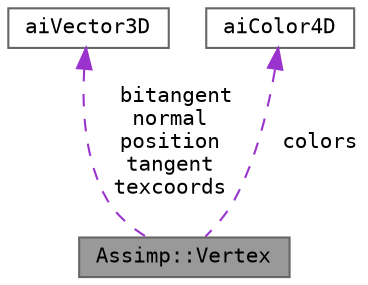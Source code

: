 digraph "Assimp::Vertex"
{
 // LATEX_PDF_SIZE
  bgcolor="transparent";
  edge [fontname=Terminal,fontsize=10,labelfontname=Helvetica,labelfontsize=10];
  node [fontname=Terminal,fontsize=10,shape=box,height=0.2,width=0.4];
  Node1 [label="Assimp::Vertex",height=0.2,width=0.4,color="gray40", fillcolor="grey60", style="filled", fontcolor="black",tooltip=" "];
  Node2 -> Node1 [dir="back",color="darkorchid3",style="dashed",label=" bitangent\nnormal\nposition\ntangent\ntexcoords" ];
  Node2 [label="aiVector3D",height=0.2,width=0.4,color="gray40", fillcolor="white", style="filled",URL="$structai_vector3_d.html",tooltip=" "];
  Node3 -> Node1 [dir="back",color="darkorchid3",style="dashed",label=" colors" ];
  Node3 [label="aiColor4D",height=0.2,width=0.4,color="gray40", fillcolor="white", style="filled",URL="$structai_color4_d.html",tooltip=" "];
}
